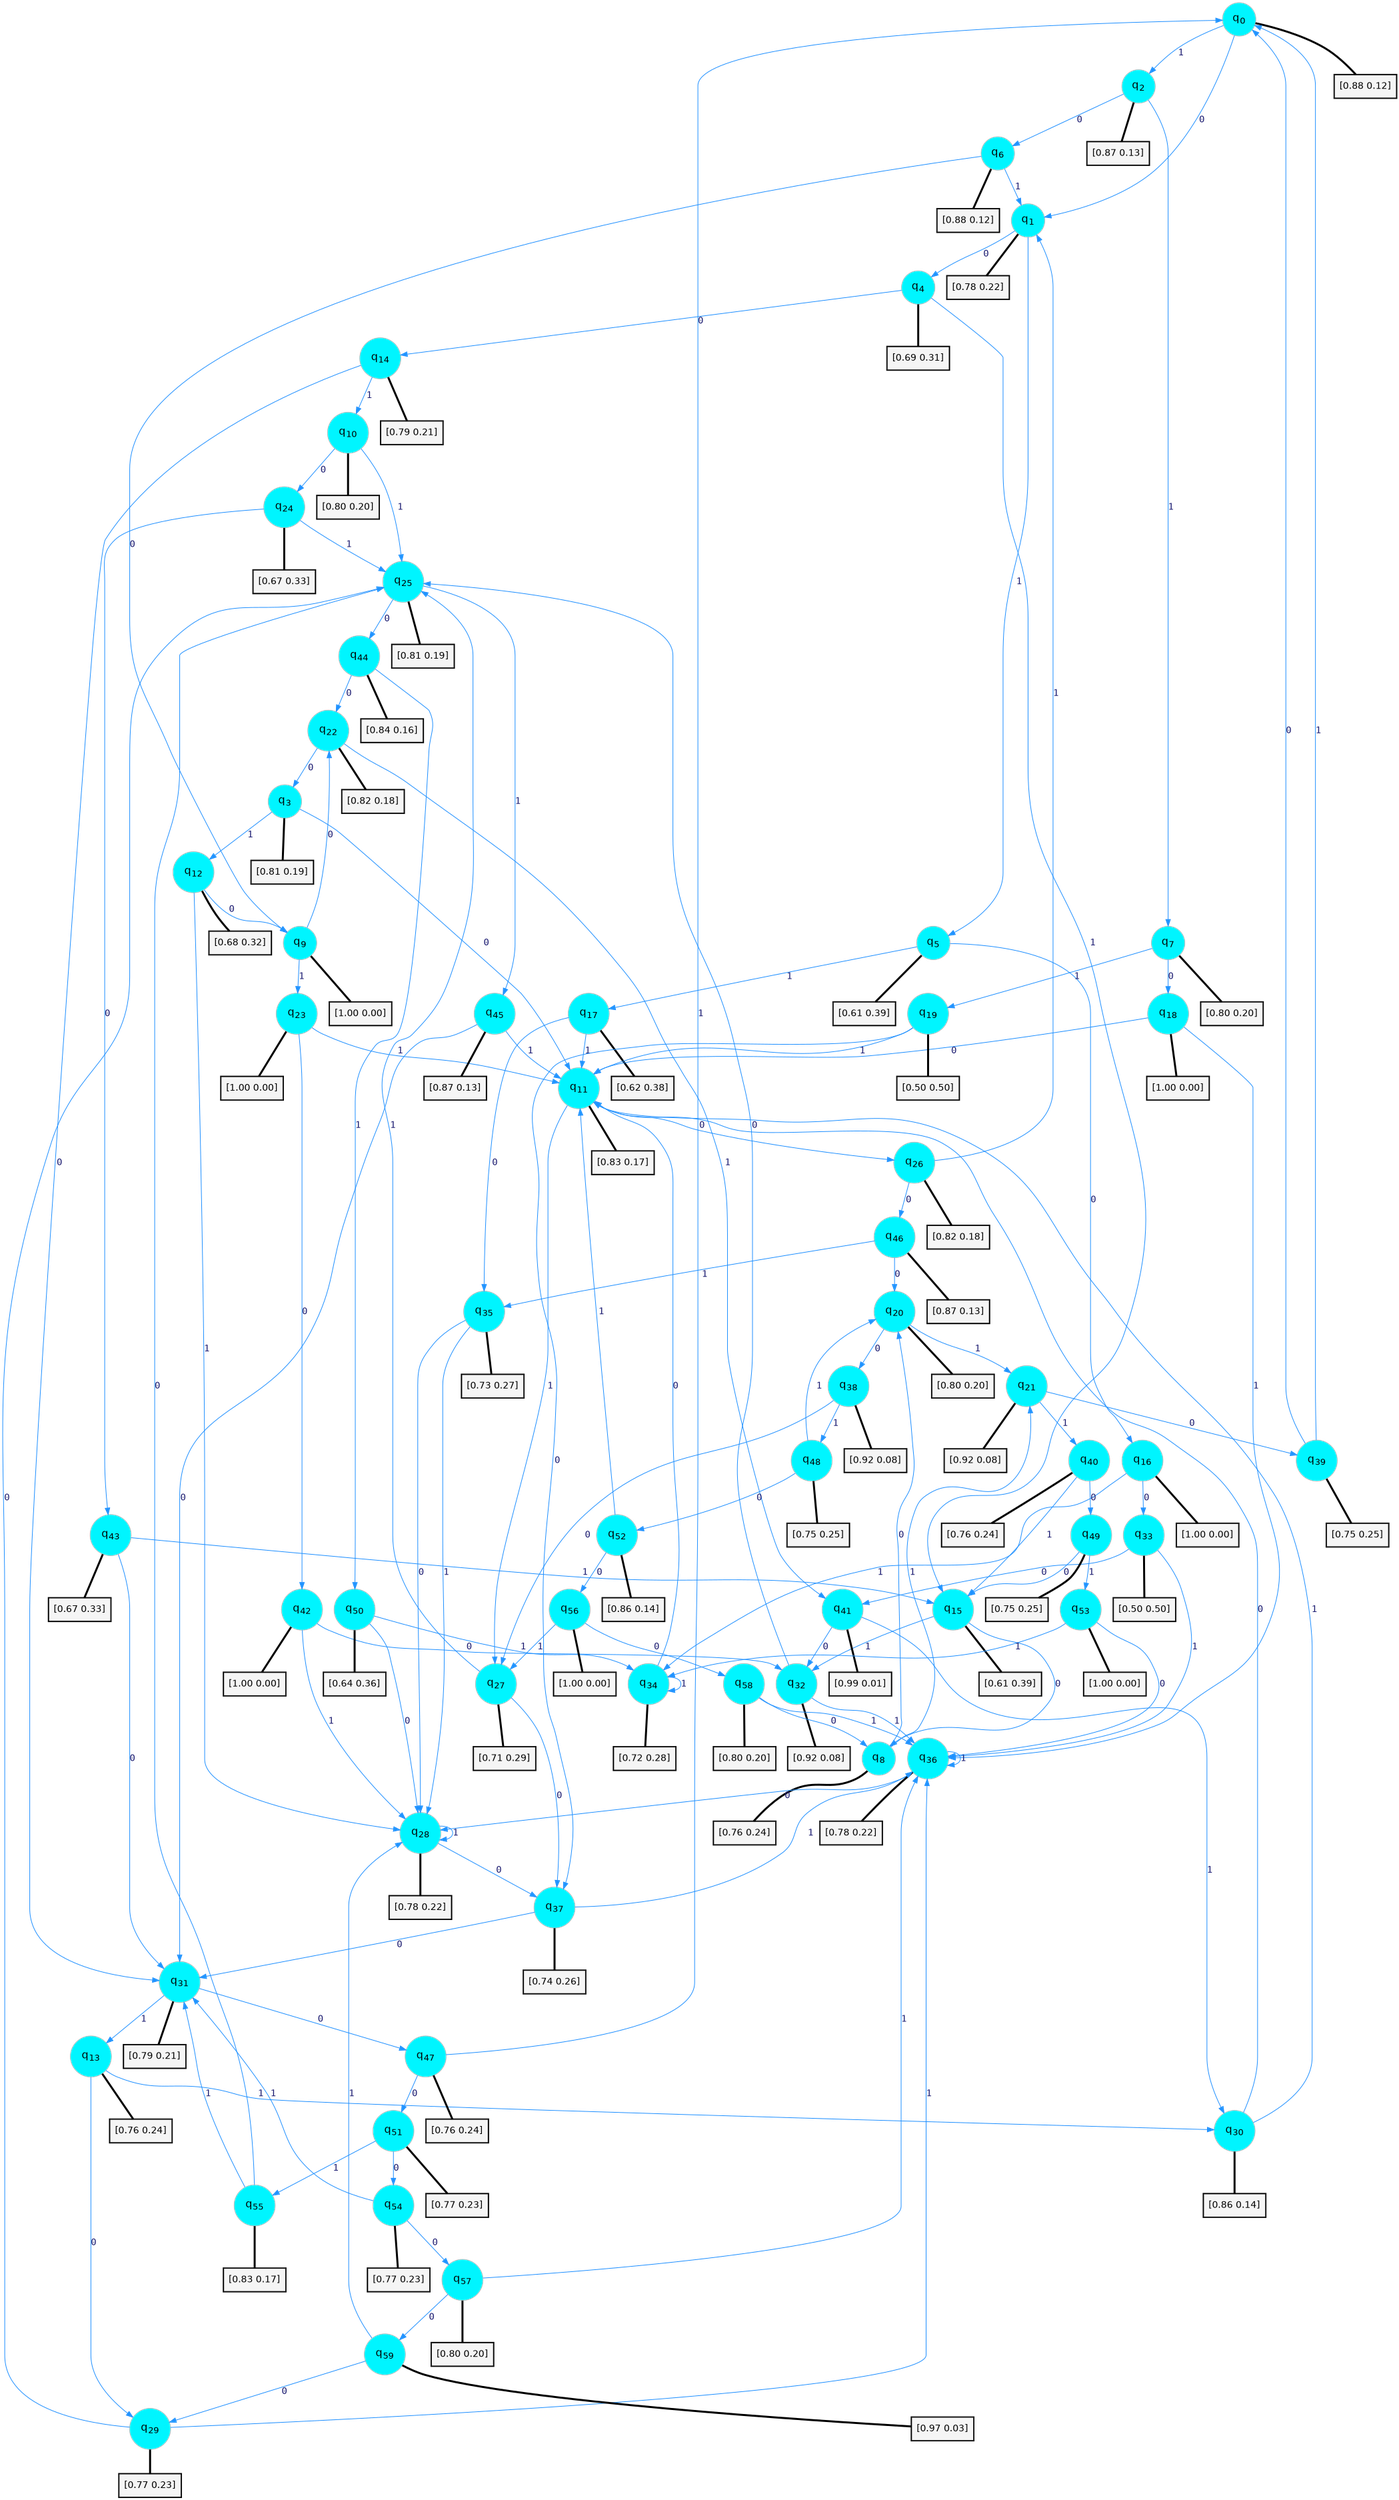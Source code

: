 digraph G {
graph [
bgcolor=transparent, dpi=300, rankdir=TD, size="40,25"];
node [
color=gray, fillcolor=turquoise1, fontcolor=black, fontname=Helvetica, fontsize=16, fontweight=bold, shape=circle, style=filled];
edge [
arrowsize=1, color=dodgerblue1, fontcolor=midnightblue, fontname=courier, fontweight=bold, penwidth=1, style=solid, weight=20];
0[label=<q<SUB>0</SUB>>];
1[label=<q<SUB>1</SUB>>];
2[label=<q<SUB>2</SUB>>];
3[label=<q<SUB>3</SUB>>];
4[label=<q<SUB>4</SUB>>];
5[label=<q<SUB>5</SUB>>];
6[label=<q<SUB>6</SUB>>];
7[label=<q<SUB>7</SUB>>];
8[label=<q<SUB>8</SUB>>];
9[label=<q<SUB>9</SUB>>];
10[label=<q<SUB>10</SUB>>];
11[label=<q<SUB>11</SUB>>];
12[label=<q<SUB>12</SUB>>];
13[label=<q<SUB>13</SUB>>];
14[label=<q<SUB>14</SUB>>];
15[label=<q<SUB>15</SUB>>];
16[label=<q<SUB>16</SUB>>];
17[label=<q<SUB>17</SUB>>];
18[label=<q<SUB>18</SUB>>];
19[label=<q<SUB>19</SUB>>];
20[label=<q<SUB>20</SUB>>];
21[label=<q<SUB>21</SUB>>];
22[label=<q<SUB>22</SUB>>];
23[label=<q<SUB>23</SUB>>];
24[label=<q<SUB>24</SUB>>];
25[label=<q<SUB>25</SUB>>];
26[label=<q<SUB>26</SUB>>];
27[label=<q<SUB>27</SUB>>];
28[label=<q<SUB>28</SUB>>];
29[label=<q<SUB>29</SUB>>];
30[label=<q<SUB>30</SUB>>];
31[label=<q<SUB>31</SUB>>];
32[label=<q<SUB>32</SUB>>];
33[label=<q<SUB>33</SUB>>];
34[label=<q<SUB>34</SUB>>];
35[label=<q<SUB>35</SUB>>];
36[label=<q<SUB>36</SUB>>];
37[label=<q<SUB>37</SUB>>];
38[label=<q<SUB>38</SUB>>];
39[label=<q<SUB>39</SUB>>];
40[label=<q<SUB>40</SUB>>];
41[label=<q<SUB>41</SUB>>];
42[label=<q<SUB>42</SUB>>];
43[label=<q<SUB>43</SUB>>];
44[label=<q<SUB>44</SUB>>];
45[label=<q<SUB>45</SUB>>];
46[label=<q<SUB>46</SUB>>];
47[label=<q<SUB>47</SUB>>];
48[label=<q<SUB>48</SUB>>];
49[label=<q<SUB>49</SUB>>];
50[label=<q<SUB>50</SUB>>];
51[label=<q<SUB>51</SUB>>];
52[label=<q<SUB>52</SUB>>];
53[label=<q<SUB>53</SUB>>];
54[label=<q<SUB>54</SUB>>];
55[label=<q<SUB>55</SUB>>];
56[label=<q<SUB>56</SUB>>];
57[label=<q<SUB>57</SUB>>];
58[label=<q<SUB>58</SUB>>];
59[label=<q<SUB>59</SUB>>];
60[label="[0.88 0.12]", shape=box,fontcolor=black, fontname=Helvetica, fontsize=14, penwidth=2, fillcolor=whitesmoke,color=black];
61[label="[0.78 0.22]", shape=box,fontcolor=black, fontname=Helvetica, fontsize=14, penwidth=2, fillcolor=whitesmoke,color=black];
62[label="[0.87 0.13]", shape=box,fontcolor=black, fontname=Helvetica, fontsize=14, penwidth=2, fillcolor=whitesmoke,color=black];
63[label="[0.81 0.19]", shape=box,fontcolor=black, fontname=Helvetica, fontsize=14, penwidth=2, fillcolor=whitesmoke,color=black];
64[label="[0.69 0.31]", shape=box,fontcolor=black, fontname=Helvetica, fontsize=14, penwidth=2, fillcolor=whitesmoke,color=black];
65[label="[0.61 0.39]", shape=box,fontcolor=black, fontname=Helvetica, fontsize=14, penwidth=2, fillcolor=whitesmoke,color=black];
66[label="[0.88 0.12]", shape=box,fontcolor=black, fontname=Helvetica, fontsize=14, penwidth=2, fillcolor=whitesmoke,color=black];
67[label="[0.80 0.20]", shape=box,fontcolor=black, fontname=Helvetica, fontsize=14, penwidth=2, fillcolor=whitesmoke,color=black];
68[label="[0.76 0.24]", shape=box,fontcolor=black, fontname=Helvetica, fontsize=14, penwidth=2, fillcolor=whitesmoke,color=black];
69[label="[1.00 0.00]", shape=box,fontcolor=black, fontname=Helvetica, fontsize=14, penwidth=2, fillcolor=whitesmoke,color=black];
70[label="[0.80 0.20]", shape=box,fontcolor=black, fontname=Helvetica, fontsize=14, penwidth=2, fillcolor=whitesmoke,color=black];
71[label="[0.83 0.17]", shape=box,fontcolor=black, fontname=Helvetica, fontsize=14, penwidth=2, fillcolor=whitesmoke,color=black];
72[label="[0.68 0.32]", shape=box,fontcolor=black, fontname=Helvetica, fontsize=14, penwidth=2, fillcolor=whitesmoke,color=black];
73[label="[0.76 0.24]", shape=box,fontcolor=black, fontname=Helvetica, fontsize=14, penwidth=2, fillcolor=whitesmoke,color=black];
74[label="[0.79 0.21]", shape=box,fontcolor=black, fontname=Helvetica, fontsize=14, penwidth=2, fillcolor=whitesmoke,color=black];
75[label="[0.61 0.39]", shape=box,fontcolor=black, fontname=Helvetica, fontsize=14, penwidth=2, fillcolor=whitesmoke,color=black];
76[label="[1.00 0.00]", shape=box,fontcolor=black, fontname=Helvetica, fontsize=14, penwidth=2, fillcolor=whitesmoke,color=black];
77[label="[0.62 0.38]", shape=box,fontcolor=black, fontname=Helvetica, fontsize=14, penwidth=2, fillcolor=whitesmoke,color=black];
78[label="[1.00 0.00]", shape=box,fontcolor=black, fontname=Helvetica, fontsize=14, penwidth=2, fillcolor=whitesmoke,color=black];
79[label="[0.50 0.50]", shape=box,fontcolor=black, fontname=Helvetica, fontsize=14, penwidth=2, fillcolor=whitesmoke,color=black];
80[label="[0.80 0.20]", shape=box,fontcolor=black, fontname=Helvetica, fontsize=14, penwidth=2, fillcolor=whitesmoke,color=black];
81[label="[0.92 0.08]", shape=box,fontcolor=black, fontname=Helvetica, fontsize=14, penwidth=2, fillcolor=whitesmoke,color=black];
82[label="[0.82 0.18]", shape=box,fontcolor=black, fontname=Helvetica, fontsize=14, penwidth=2, fillcolor=whitesmoke,color=black];
83[label="[1.00 0.00]", shape=box,fontcolor=black, fontname=Helvetica, fontsize=14, penwidth=2, fillcolor=whitesmoke,color=black];
84[label="[0.67 0.33]", shape=box,fontcolor=black, fontname=Helvetica, fontsize=14, penwidth=2, fillcolor=whitesmoke,color=black];
85[label="[0.81 0.19]", shape=box,fontcolor=black, fontname=Helvetica, fontsize=14, penwidth=2, fillcolor=whitesmoke,color=black];
86[label="[0.82 0.18]", shape=box,fontcolor=black, fontname=Helvetica, fontsize=14, penwidth=2, fillcolor=whitesmoke,color=black];
87[label="[0.71 0.29]", shape=box,fontcolor=black, fontname=Helvetica, fontsize=14, penwidth=2, fillcolor=whitesmoke,color=black];
88[label="[0.78 0.22]", shape=box,fontcolor=black, fontname=Helvetica, fontsize=14, penwidth=2, fillcolor=whitesmoke,color=black];
89[label="[0.77 0.23]", shape=box,fontcolor=black, fontname=Helvetica, fontsize=14, penwidth=2, fillcolor=whitesmoke,color=black];
90[label="[0.86 0.14]", shape=box,fontcolor=black, fontname=Helvetica, fontsize=14, penwidth=2, fillcolor=whitesmoke,color=black];
91[label="[0.79 0.21]", shape=box,fontcolor=black, fontname=Helvetica, fontsize=14, penwidth=2, fillcolor=whitesmoke,color=black];
92[label="[0.92 0.08]", shape=box,fontcolor=black, fontname=Helvetica, fontsize=14, penwidth=2, fillcolor=whitesmoke,color=black];
93[label="[0.50 0.50]", shape=box,fontcolor=black, fontname=Helvetica, fontsize=14, penwidth=2, fillcolor=whitesmoke,color=black];
94[label="[0.72 0.28]", shape=box,fontcolor=black, fontname=Helvetica, fontsize=14, penwidth=2, fillcolor=whitesmoke,color=black];
95[label="[0.73 0.27]", shape=box,fontcolor=black, fontname=Helvetica, fontsize=14, penwidth=2, fillcolor=whitesmoke,color=black];
96[label="[0.78 0.22]", shape=box,fontcolor=black, fontname=Helvetica, fontsize=14, penwidth=2, fillcolor=whitesmoke,color=black];
97[label="[0.74 0.26]", shape=box,fontcolor=black, fontname=Helvetica, fontsize=14, penwidth=2, fillcolor=whitesmoke,color=black];
98[label="[0.92 0.08]", shape=box,fontcolor=black, fontname=Helvetica, fontsize=14, penwidth=2, fillcolor=whitesmoke,color=black];
99[label="[0.75 0.25]", shape=box,fontcolor=black, fontname=Helvetica, fontsize=14, penwidth=2, fillcolor=whitesmoke,color=black];
100[label="[0.76 0.24]", shape=box,fontcolor=black, fontname=Helvetica, fontsize=14, penwidth=2, fillcolor=whitesmoke,color=black];
101[label="[0.99 0.01]", shape=box,fontcolor=black, fontname=Helvetica, fontsize=14, penwidth=2, fillcolor=whitesmoke,color=black];
102[label="[1.00 0.00]", shape=box,fontcolor=black, fontname=Helvetica, fontsize=14, penwidth=2, fillcolor=whitesmoke,color=black];
103[label="[0.67 0.33]", shape=box,fontcolor=black, fontname=Helvetica, fontsize=14, penwidth=2, fillcolor=whitesmoke,color=black];
104[label="[0.84 0.16]", shape=box,fontcolor=black, fontname=Helvetica, fontsize=14, penwidth=2, fillcolor=whitesmoke,color=black];
105[label="[0.87 0.13]", shape=box,fontcolor=black, fontname=Helvetica, fontsize=14, penwidth=2, fillcolor=whitesmoke,color=black];
106[label="[0.87 0.13]", shape=box,fontcolor=black, fontname=Helvetica, fontsize=14, penwidth=2, fillcolor=whitesmoke,color=black];
107[label="[0.76 0.24]", shape=box,fontcolor=black, fontname=Helvetica, fontsize=14, penwidth=2, fillcolor=whitesmoke,color=black];
108[label="[0.75 0.25]", shape=box,fontcolor=black, fontname=Helvetica, fontsize=14, penwidth=2, fillcolor=whitesmoke,color=black];
109[label="[0.75 0.25]", shape=box,fontcolor=black, fontname=Helvetica, fontsize=14, penwidth=2, fillcolor=whitesmoke,color=black];
110[label="[0.64 0.36]", shape=box,fontcolor=black, fontname=Helvetica, fontsize=14, penwidth=2, fillcolor=whitesmoke,color=black];
111[label="[0.77 0.23]", shape=box,fontcolor=black, fontname=Helvetica, fontsize=14, penwidth=2, fillcolor=whitesmoke,color=black];
112[label="[0.86 0.14]", shape=box,fontcolor=black, fontname=Helvetica, fontsize=14, penwidth=2, fillcolor=whitesmoke,color=black];
113[label="[1.00 0.00]", shape=box,fontcolor=black, fontname=Helvetica, fontsize=14, penwidth=2, fillcolor=whitesmoke,color=black];
114[label="[0.77 0.23]", shape=box,fontcolor=black, fontname=Helvetica, fontsize=14, penwidth=2, fillcolor=whitesmoke,color=black];
115[label="[0.83 0.17]", shape=box,fontcolor=black, fontname=Helvetica, fontsize=14, penwidth=2, fillcolor=whitesmoke,color=black];
116[label="[1.00 0.00]", shape=box,fontcolor=black, fontname=Helvetica, fontsize=14, penwidth=2, fillcolor=whitesmoke,color=black];
117[label="[0.80 0.20]", shape=box,fontcolor=black, fontname=Helvetica, fontsize=14, penwidth=2, fillcolor=whitesmoke,color=black];
118[label="[0.80 0.20]", shape=box,fontcolor=black, fontname=Helvetica, fontsize=14, penwidth=2, fillcolor=whitesmoke,color=black];
119[label="[0.97 0.03]", shape=box,fontcolor=black, fontname=Helvetica, fontsize=14, penwidth=2, fillcolor=whitesmoke,color=black];
0->1 [label=0];
0->2 [label=1];
0->60 [arrowhead=none, penwidth=3,color=black];
1->4 [label=0];
1->5 [label=1];
1->61 [arrowhead=none, penwidth=3,color=black];
2->6 [label=0];
2->7 [label=1];
2->62 [arrowhead=none, penwidth=3,color=black];
3->11 [label=0];
3->12 [label=1];
3->63 [arrowhead=none, penwidth=3,color=black];
4->14 [label=0];
4->15 [label=1];
4->64 [arrowhead=none, penwidth=3,color=black];
5->16 [label=0];
5->17 [label=1];
5->65 [arrowhead=none, penwidth=3,color=black];
6->9 [label=0];
6->1 [label=1];
6->66 [arrowhead=none, penwidth=3,color=black];
7->18 [label=0];
7->19 [label=1];
7->67 [arrowhead=none, penwidth=3,color=black];
8->20 [label=0];
8->21 [label=1];
8->68 [arrowhead=none, penwidth=3,color=black];
9->22 [label=0];
9->23 [label=1];
9->69 [arrowhead=none, penwidth=3,color=black];
10->24 [label=0];
10->25 [label=1];
10->70 [arrowhead=none, penwidth=3,color=black];
11->26 [label=0];
11->27 [label=1];
11->71 [arrowhead=none, penwidth=3,color=black];
12->9 [label=0];
12->28 [label=1];
12->72 [arrowhead=none, penwidth=3,color=black];
13->29 [label=0];
13->30 [label=1];
13->73 [arrowhead=none, penwidth=3,color=black];
14->31 [label=0];
14->10 [label=1];
14->74 [arrowhead=none, penwidth=3,color=black];
15->8 [label=0];
15->32 [label=1];
15->75 [arrowhead=none, penwidth=3,color=black];
16->33 [label=0];
16->34 [label=1];
16->76 [arrowhead=none, penwidth=3,color=black];
17->35 [label=0];
17->11 [label=1];
17->77 [arrowhead=none, penwidth=3,color=black];
18->11 [label=0];
18->36 [label=1];
18->78 [arrowhead=none, penwidth=3,color=black];
19->37 [label=0];
19->11 [label=1];
19->79 [arrowhead=none, penwidth=3,color=black];
20->38 [label=0];
20->21 [label=1];
20->80 [arrowhead=none, penwidth=3,color=black];
21->39 [label=0];
21->40 [label=1];
21->81 [arrowhead=none, penwidth=3,color=black];
22->3 [label=0];
22->41 [label=1];
22->82 [arrowhead=none, penwidth=3,color=black];
23->42 [label=0];
23->11 [label=1];
23->83 [arrowhead=none, penwidth=3,color=black];
24->43 [label=0];
24->25 [label=1];
24->84 [arrowhead=none, penwidth=3,color=black];
25->44 [label=0];
25->45 [label=1];
25->85 [arrowhead=none, penwidth=3,color=black];
26->46 [label=0];
26->1 [label=1];
26->86 [arrowhead=none, penwidth=3,color=black];
27->37 [label=0];
27->25 [label=1];
27->87 [arrowhead=none, penwidth=3,color=black];
28->37 [label=0];
28->28 [label=1];
28->88 [arrowhead=none, penwidth=3,color=black];
29->25 [label=0];
29->36 [label=1];
29->89 [arrowhead=none, penwidth=3,color=black];
30->11 [label=0];
30->11 [label=1];
30->90 [arrowhead=none, penwidth=3,color=black];
31->47 [label=0];
31->13 [label=1];
31->91 [arrowhead=none, penwidth=3,color=black];
32->25 [label=0];
32->36 [label=1];
32->92 [arrowhead=none, penwidth=3,color=black];
33->41 [label=0];
33->36 [label=1];
33->93 [arrowhead=none, penwidth=3,color=black];
34->11 [label=0];
34->34 [label=1];
34->94 [arrowhead=none, penwidth=3,color=black];
35->28 [label=0];
35->28 [label=1];
35->95 [arrowhead=none, penwidth=3,color=black];
36->28 [label=0];
36->36 [label=1];
36->96 [arrowhead=none, penwidth=3,color=black];
37->31 [label=0];
37->36 [label=1];
37->97 [arrowhead=none, penwidth=3,color=black];
38->27 [label=0];
38->48 [label=1];
38->98 [arrowhead=none, penwidth=3,color=black];
39->0 [label=0];
39->0 [label=1];
39->99 [arrowhead=none, penwidth=3,color=black];
40->49 [label=0];
40->15 [label=1];
40->100 [arrowhead=none, penwidth=3,color=black];
41->32 [label=0];
41->30 [label=1];
41->101 [arrowhead=none, penwidth=3,color=black];
42->32 [label=0];
42->28 [label=1];
42->102 [arrowhead=none, penwidth=3,color=black];
43->31 [label=0];
43->15 [label=1];
43->103 [arrowhead=none, penwidth=3,color=black];
44->22 [label=0];
44->50 [label=1];
44->104 [arrowhead=none, penwidth=3,color=black];
45->31 [label=0];
45->11 [label=1];
45->105 [arrowhead=none, penwidth=3,color=black];
46->20 [label=0];
46->35 [label=1];
46->106 [arrowhead=none, penwidth=3,color=black];
47->51 [label=0];
47->0 [label=1];
47->107 [arrowhead=none, penwidth=3,color=black];
48->52 [label=0];
48->20 [label=1];
48->108 [arrowhead=none, penwidth=3,color=black];
49->15 [label=0];
49->53 [label=1];
49->109 [arrowhead=none, penwidth=3,color=black];
50->28 [label=0];
50->34 [label=1];
50->110 [arrowhead=none, penwidth=3,color=black];
51->54 [label=0];
51->55 [label=1];
51->111 [arrowhead=none, penwidth=3,color=black];
52->56 [label=0];
52->11 [label=1];
52->112 [arrowhead=none, penwidth=3,color=black];
53->36 [label=0];
53->34 [label=1];
53->113 [arrowhead=none, penwidth=3,color=black];
54->57 [label=0];
54->31 [label=1];
54->114 [arrowhead=none, penwidth=3,color=black];
55->25 [label=0];
55->31 [label=1];
55->115 [arrowhead=none, penwidth=3,color=black];
56->58 [label=0];
56->27 [label=1];
56->116 [arrowhead=none, penwidth=3,color=black];
57->59 [label=0];
57->36 [label=1];
57->117 [arrowhead=none, penwidth=3,color=black];
58->8 [label=0];
58->36 [label=1];
58->118 [arrowhead=none, penwidth=3,color=black];
59->29 [label=0];
59->28 [label=1];
59->119 [arrowhead=none, penwidth=3,color=black];
}
